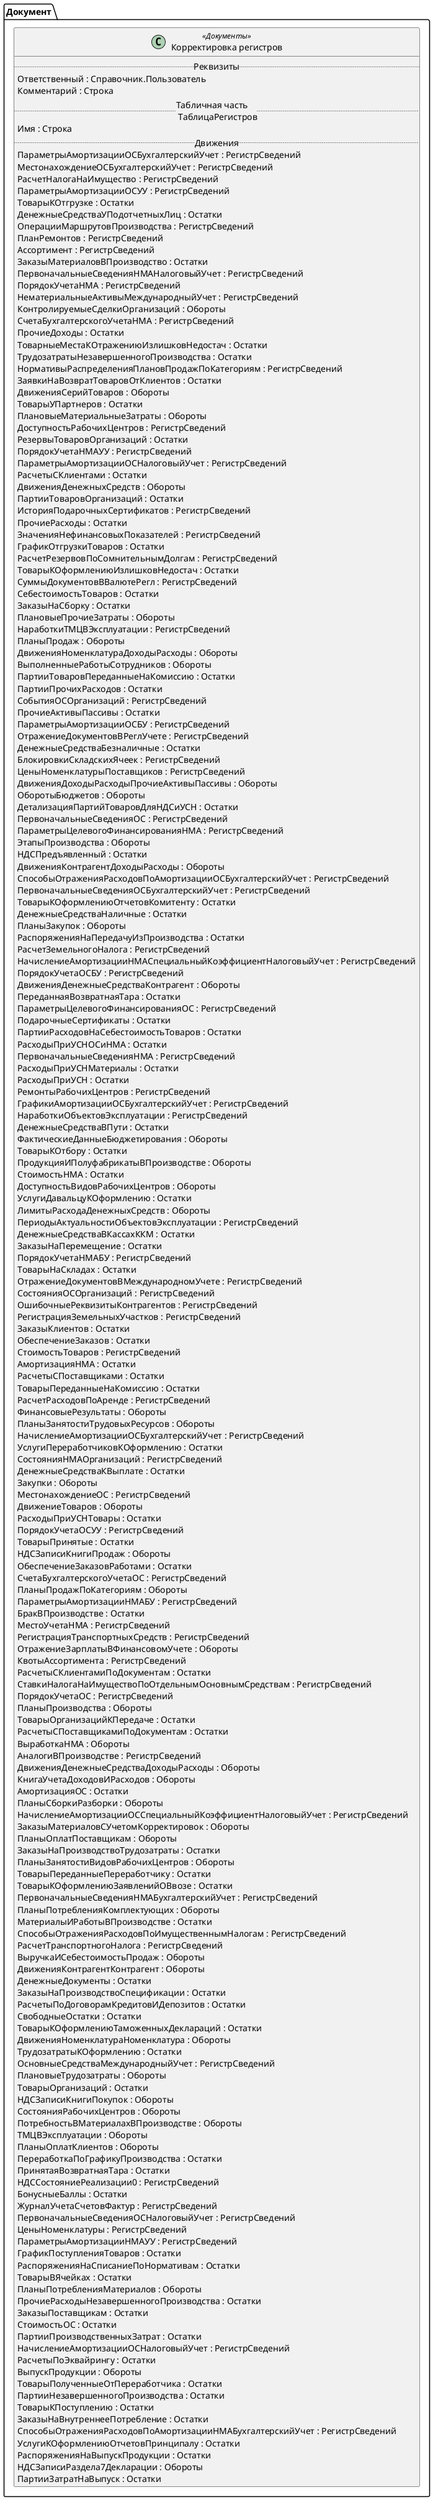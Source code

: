 ﻿@startuml КорректировкаРегистров
'!include templates.wsd
'..\include templates.wsd
class Документ.КорректировкаРегистров as "Корректировка регистров" <<Документы>>
{
..Реквизиты..
Ответственный : Справочник.Пользователь
Комментарий : Строка
..Табличная часть \n ТаблицаРегистров..
Имя : Строка
..Движения..
ПараметрыАмортизацииОСБухгалтерскийУчет : РегистрСведений
МестонахождениеОСБухгалтерскийУчет : РегистрСведений
РасчетНалогаНаИмущество : РегистрСведений
ПараметрыАмортизацииОСУУ : РегистрСведений
ТоварыКОтгрузке : Остатки
ДенежныеСредстваУПодотчетныхЛиц : Остатки
ОперацииМаршрутовПроизводства : РегистрСведений
ПланРемонтов : РегистрСведений
Ассортимент : РегистрСведений
ЗаказыМатериаловВПроизводство : Остатки
ПервоначальныеСведенияНМАНалоговыйУчет : РегистрСведений
ПорядокУчетаНМА : РегистрСведений
НематериальныеАктивыМеждународныйУчет : РегистрСведений
КонтролируемыеСделкиОрганизаций : Обороты
СчетаБухгалтерскогоУчетаНМА : РегистрСведений
ПрочиеДоходы : Остатки
ТоварныеМестаКОтражениюИзлишковНедостач : Остатки
ТрудозатратыНезавершенногоПроизводства : Остатки
НормативыРаспределенияПлановПродажПоКатегориям : РегистрСведений
ЗаявкиНаВозвратТоваровОтКлиентов : Остатки
ДвиженияСерийТоваров : Обороты
ТоварыУПартнеров : Остатки
ПлановыеМатериальныеЗатраты : Обороты
ДоступностьРабочихЦентров : РегистрСведений
РезервыТоваровОрганизаций : Остатки
ПорядокУчетаНМАУУ : РегистрСведений
ПараметрыАмортизацииОСНалоговыйУчет : РегистрСведений
РасчетыСКлиентами : Остатки
ДвиженияДенежныхСредств : Обороты
ПартииТоваровОрганизаций : Остатки
ИсторияПодарочныхСертификатов : РегистрСведений
ПрочиеРасходы : Остатки
ЗначенияНефинансовыхПоказателей : РегистрСведений
ГрафикОтгрузкиТоваров : Остатки
РасчетРезервовПоСомнительнымДолгам : РегистрСведений
ТоварыКОформлениюИзлишковНедостач : Остатки
СуммыДокументовВВалютеРегл : РегистрСведений
СебестоимостьТоваров : Остатки
ЗаказыНаСборку : Остатки
ПлановыеПрочиеЗатраты : Обороты
НаработкиТМЦВЭксплуатации : РегистрСведений
ПланыПродаж : Обороты
ДвиженияНоменклатураДоходыРасходы : Обороты
ВыполненныеРаботыСотрудников : Обороты
ПартииТоваровПереданныеНаКомиссию : Остатки
ПартииПрочихРасходов : Остатки
СобытияОСОрганизаций : РегистрСведений
ПрочиеАктивыПассивы : Остатки
ПараметрыАмортизацииОСБУ : РегистрСведений
ОтражениеДокументовВРеглУчете : РегистрСведений
ДенежныеСредстваБезналичные : Остатки
БлокировкиСкладскихЯчеек : РегистрСведений
ЦеныНоменклатурыПоставщиков : РегистрСведений
ДвиженияДоходыРасходыПрочиеАктивыПассивы : Обороты
ОборотыБюджетов : Обороты
ДетализацияПартийТоваровДляНДСиУСН : Остатки
ПервоначальныеСведенияОС : РегистрСведений
ПараметрыЦелевогоФинансированияНМА : РегистрСведений
ЭтапыПроизводства : Обороты
НДСПредъявленный : Остатки
ДвиженияКонтрагентДоходыРасходы : Обороты
СпособыОтраженияРасходовПоАмортизацииОСБухгалтерскийУчет : РегистрСведений
ПервоначальныеСведенияОСБухгалтерскийУчет : РегистрСведений
ТоварыКОформлениюОтчетовКомитенту : Остатки
ДенежныеСредстваНаличные : Остатки
ПланыЗакупок : Обороты
РаспоряженияНаПередачуИзПроизводства : Остатки
РасчетЗемельногоНалога : РегистрСведений
НачислениеАмортизацииНМАСпециальныйКоэффициентНалоговыйУчет : РегистрСведений
ПорядокУчетаОСБУ : РегистрСведений
ДвиженияДенежныеСредстваКонтрагент : Обороты
ПереданнаяВозвратнаяТара : Остатки
ПараметрыЦелевогоФинансированияОС : РегистрСведений
ПодарочныеСертификаты : Остатки
ПартииРасходовНаСебестоимостьТоваров : Остатки
РасходыПриУСНОСиНМА : Остатки
ПервоначальныеСведенияНМА : РегистрСведений
РасходыПриУСНМатериалы : Остатки
РасходыПриУСН : Остатки
РемонтыРабочихЦентров : РегистрСведений
ГрафикиАмортизацииОСБухгалтерскийУчет : РегистрСведений
НаработкиОбъектовЭксплуатации : РегистрСведений
ДенежныеСредстваВПути : Остатки
ФактическиеДанныеБюджетирования : Обороты
ТоварыКОтбору : Остатки
ПродукцияИПолуфабрикатыВПроизводстве : Обороты
СтоимостьНМА : Остатки
ДоступностьВидовРабочихЦентров : Обороты
УслугиДавальцуКОформлению : Остатки
ЛимитыРасходаДенежныхСредств : Обороты
ПериодыАктуальностиОбъектовЭксплуатации : РегистрСведений
ДенежныеСредстваВКассахККМ : Остатки
ЗаказыНаПеремещение : Остатки
ПорядокУчетаНМАБУ : РегистрСведений
ТоварыНаСкладах : Остатки
ОтражениеДокументовВМеждународномУчете : РегистрСведений
СостоянияОСОрганизаций : РегистрСведений
ОшибочныеРеквизитыКонтрагентов : РегистрСведений
РегистрацияЗемельныхУчастков : РегистрСведений
ЗаказыКлиентов : Остатки
ОбеспечениеЗаказов : Остатки
СтоимостьТоваров : РегистрСведений
АмортизацияНМА : Остатки
РасчетыСПоставщиками : Остатки
ТоварыПереданныеНаКомиссию : Остатки
РасчетРасходовПоАренде : РегистрСведений
ФинансовыеРезультаты : Обороты
ПланыЗанятостиТрудовыхРесурсов : Обороты
НачислениеАмортизацииОСБухгалтерскийУчет : РегистрСведений
УслугиПереработчиковКОформлению : Остатки
СостоянияНМАОрганизаций : РегистрСведений
ДенежныеСредстваКВыплате : Остатки
Закупки : Обороты
МестонахождениеОС : РегистрСведений
ДвижениеТоваров : Обороты
РасходыПриУСНТовары : Остатки
ПорядокУчетаОСУУ : РегистрСведений
ТоварыПринятые : Остатки
НДСЗаписиКнигиПродаж : Обороты
ОбеспечениеЗаказовРаботами : Остатки
СчетаБухгалтерскогоУчетаОС : РегистрСведений
ПланыПродажПоКатегориям : Обороты
ПараметрыАмортизацииНМАБУ : РегистрСведений
БракВПроизводстве : Остатки
МестоУчетаНМА : РегистрСведений
РегистрацияТранспортныхСредств : РегистрСведений
ОтражениеЗарплатыВФинансовомУчете : Обороты
КвотыАссортимента : РегистрСведений
РасчетыСКлиентамиПоДокументам : Остатки
СтавкиНалогаНаИмуществоПоОтдельнымОсновнымСредствам : РегистрСведений
ПорядокУчетаОС : РегистрСведений
ПланыПроизводства : Обороты
ТоварыОрганизацийКПередаче : Остатки
РасчетыСПоставщикамиПоДокументам : Остатки
ВыработкаНМА : Обороты
АналогиВПроизводстве : РегистрСведений
ДвиженияДенежныеСредстваДоходыРасходы : Обороты
КнигаУчетаДоходовИРасходов : Обороты
АмортизацияОС : Остатки
ПланыСборкиРазборки : Обороты
НачислениеАмортизацииОССпециальныйКоэффициентНалоговыйУчет : РегистрСведений
ЗаказыМатериаловСУчетомКорректировок : Обороты
ПланыОплатПоставщикам : Обороты
ЗаказыНаПроизводствоТрудозатраты : Остатки
ПланыЗанятостиВидовРабочихЦентров : Обороты
ТоварыПереданныеПереработчику : Остатки
ТоварыКОформлениюЗаявленийОВвозе : Остатки
ПервоначальныеСведенияНМАБухгалтерскийУчет : РегистрСведений
ПланыПотребленияКомплектующих : Обороты
МатериалыИРаботыВПроизводстве : Остатки
СпособыОтраженияРасходовПоИмущественнымНалогам : РегистрСведений
РасчетТранспортногоНалога : РегистрСведений
ВыручкаИСебестоимостьПродаж : Обороты
ДвиженияКонтрагентКонтрагент : Обороты
ДенежныеДокументы : Остатки
ЗаказыНаПроизводствоСпецификации : Остатки
РасчетыПоДоговорамКредитовИДепозитов : Остатки
СвободныеОстатки : Остатки
ТоварыКОформлениюТаможенныхДеклараций : Остатки
ДвиженияНоменклатураНоменклатура : Обороты
ТрудозатратыКОформлению : Остатки
ОсновныеСредстваМеждународныйУчет : РегистрСведений
ПлановыеТрудозатраты : Обороты
ТоварыОрганизаций : Остатки
НДСЗаписиКнигиПокупок : Обороты
СостоянияРабочихЦентров : Обороты
ПотребностьВМатериалахВПроизводстве : Обороты
ТМЦВЭксплуатации : Обороты
ПланыОплатКлиентов : Обороты
ПереработкаПоГрафикуПроизводства : Остатки
ПринятаяВозвратнаяТара : Остатки
НДССостояниеРеализации0 : РегистрСведений
БонусныеБаллы : Остатки
ЖурналУчетаСчетовФактур : РегистрСведений
ПервоначальныеСведенияОСНалоговыйУчет : РегистрСведений
ЦеныНоменклатуры : РегистрСведений
ПараметрыАмортизацииНМАУУ : РегистрСведений
ГрафикПоступленияТоваров : Остатки
РаспоряженияНаСписаниеПоНормативам : Остатки
ТоварыВЯчейках : Остатки
ПланыПотребленияМатериалов : Обороты
ПрочиеРасходыНезавершенногоПроизводства : Остатки
ЗаказыПоставщикам : Остатки
СтоимостьОС : Остатки
ПартииПроизводственныхЗатрат : Остатки
НачислениеАмортизацииОСНалоговыйУчет : РегистрСведений
РасчетыПоЭквайрингу : Остатки
ВыпускПродукции : Обороты
ТоварыПолученныеОтПереработчика : Остатки
ПартииНезавершенногоПроизводства : Остатки
ТоварыКПоступлению : Остатки
ЗаказыНаВнутреннееПотребление : Остатки
СпособыОтраженияРасходовПоАмортизацииНМАБухгалтерскийУчет : РегистрСведений
УслугиКОформлениюОтчетовПринципалу : Остатки
РаспоряженияНаВыпускПродукции : Остатки
НДСЗаписиРаздела7Декларации : Обороты
ПартииЗатратНаВыпуск : Остатки
}
@enduml
